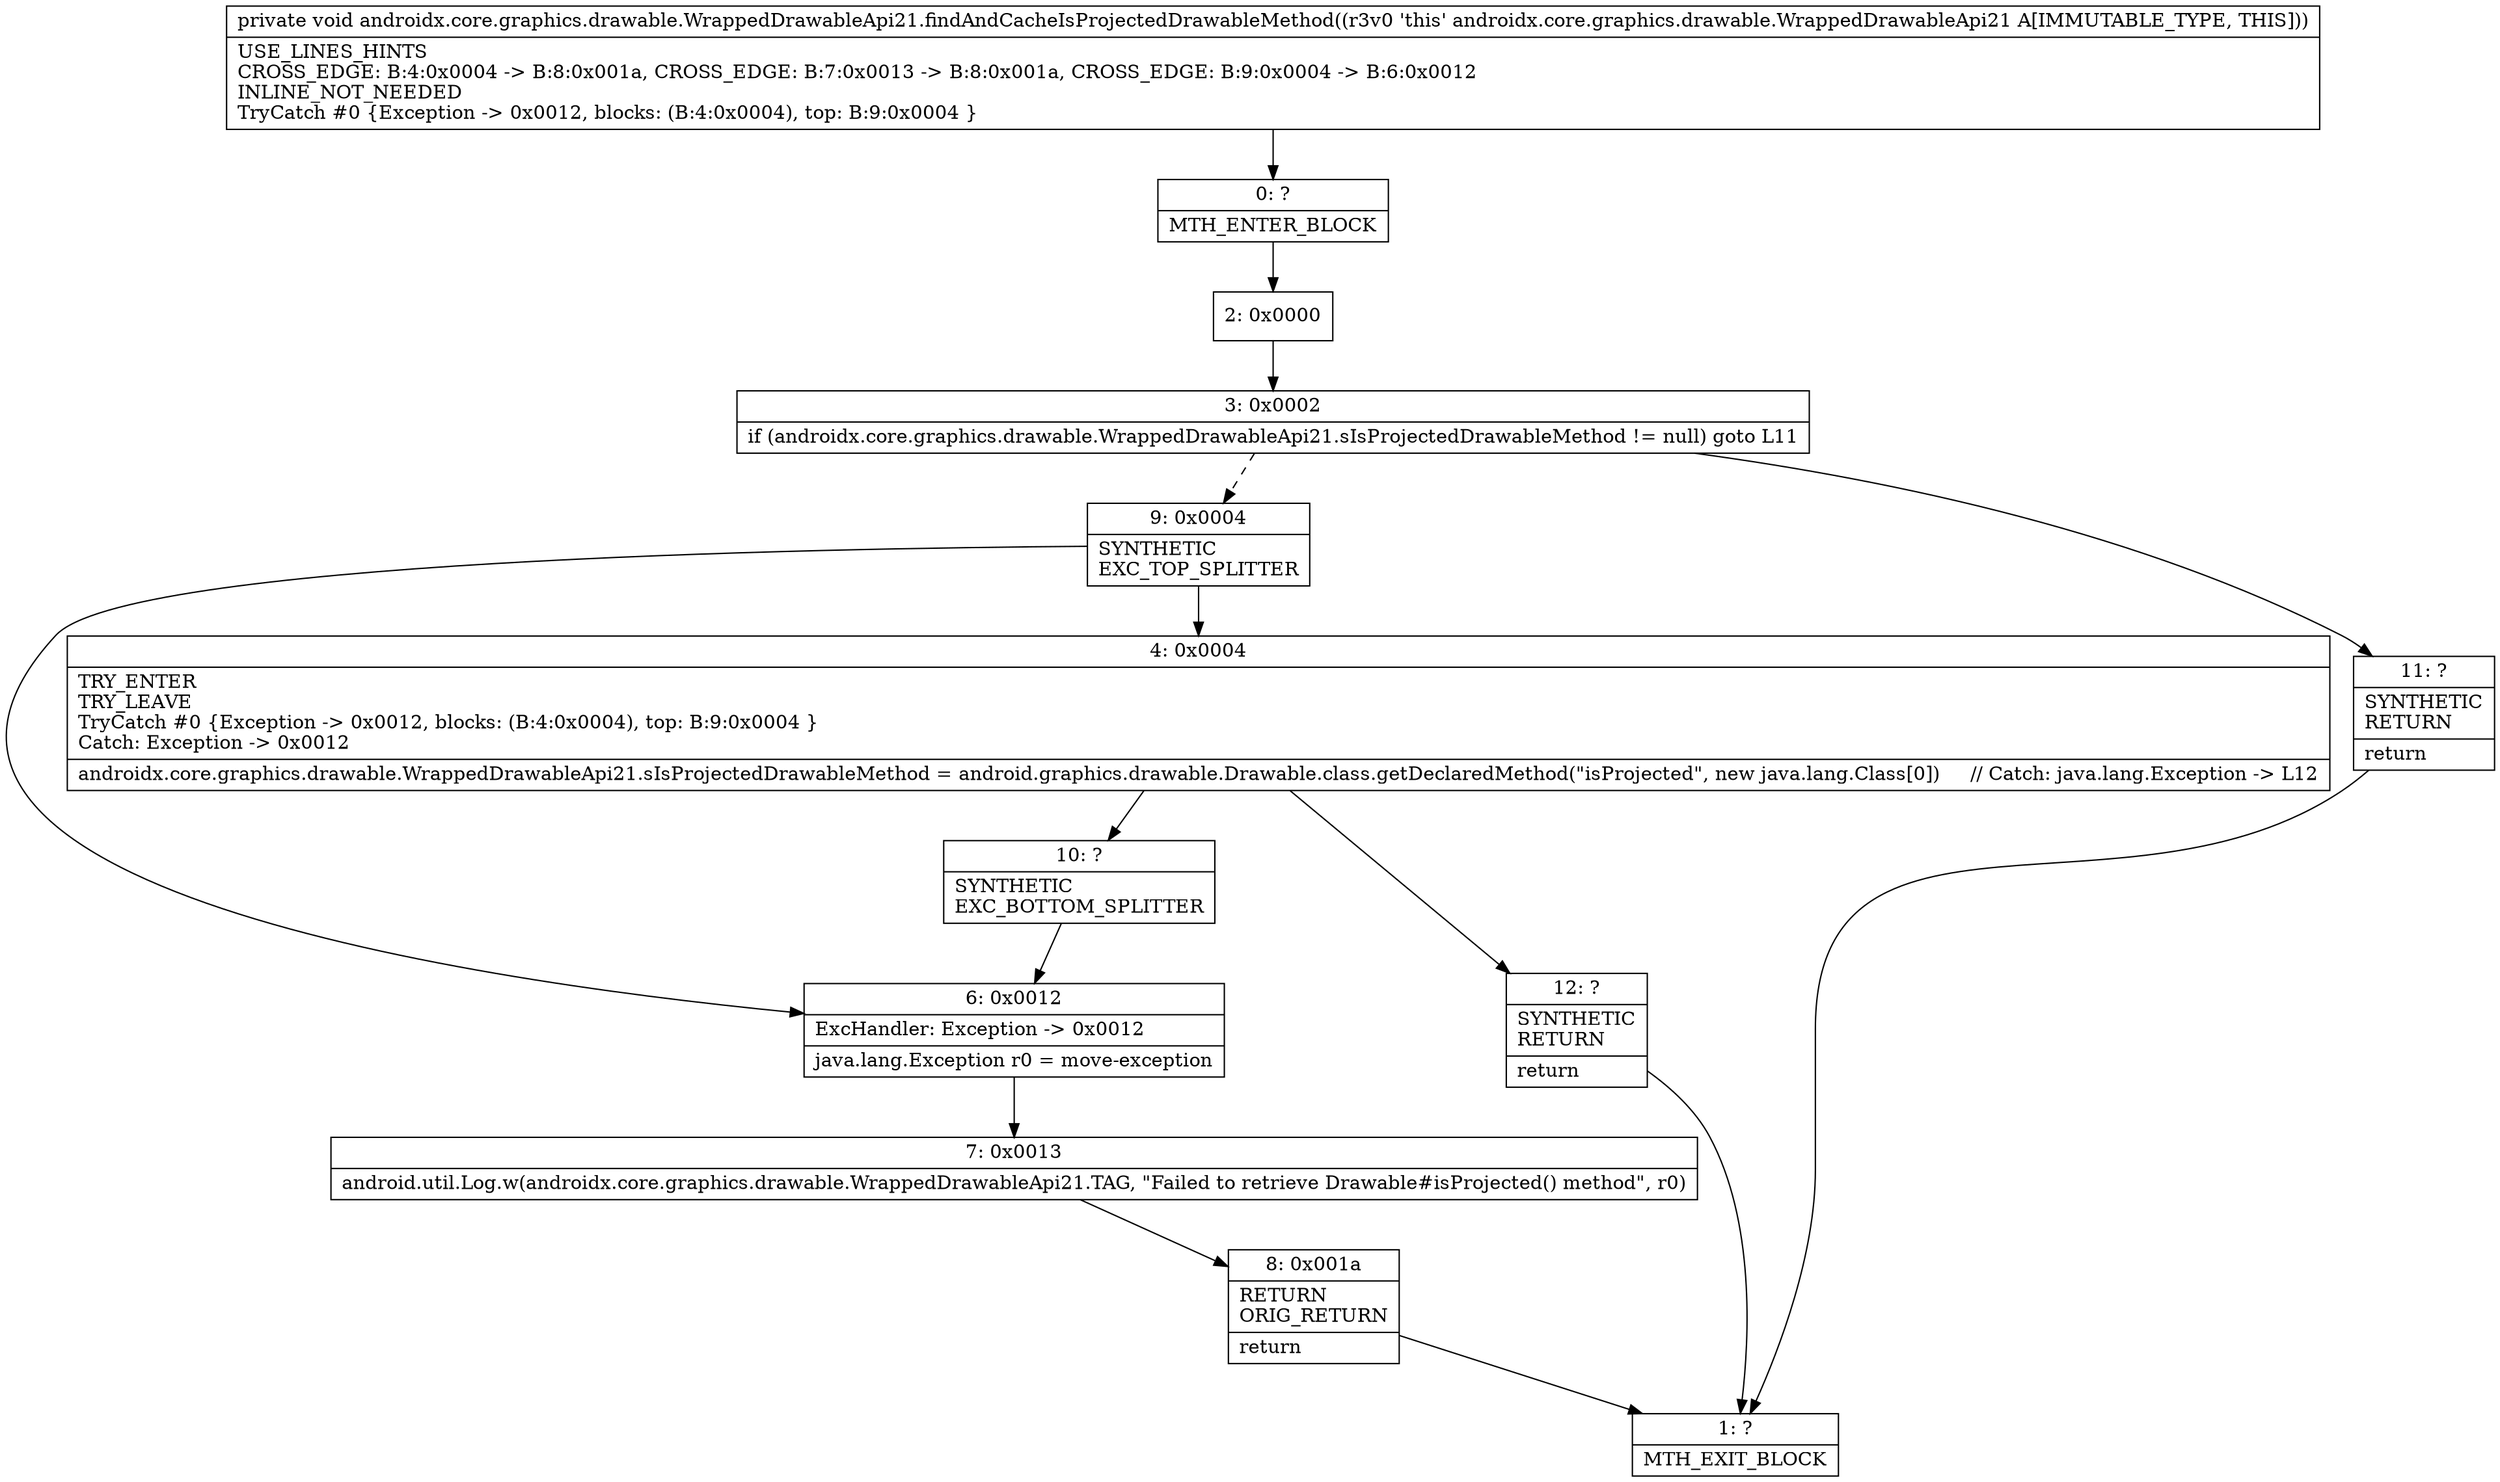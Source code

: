 digraph "CFG forandroidx.core.graphics.drawable.WrappedDrawableApi21.findAndCacheIsProjectedDrawableMethod()V" {
Node_0 [shape=record,label="{0\:\ ?|MTH_ENTER_BLOCK\l}"];
Node_2 [shape=record,label="{2\:\ 0x0000}"];
Node_3 [shape=record,label="{3\:\ 0x0002|if (androidx.core.graphics.drawable.WrappedDrawableApi21.sIsProjectedDrawableMethod != null) goto L11\l}"];
Node_9 [shape=record,label="{9\:\ 0x0004|SYNTHETIC\lEXC_TOP_SPLITTER\l}"];
Node_4 [shape=record,label="{4\:\ 0x0004|TRY_ENTER\lTRY_LEAVE\lTryCatch #0 \{Exception \-\> 0x0012, blocks: (B:4:0x0004), top: B:9:0x0004 \}\lCatch: Exception \-\> 0x0012\l|androidx.core.graphics.drawable.WrappedDrawableApi21.sIsProjectedDrawableMethod = android.graphics.drawable.Drawable.class.getDeclaredMethod(\"isProjected\", new java.lang.Class[0])     \/\/ Catch: java.lang.Exception \-\> L12\l}"];
Node_10 [shape=record,label="{10\:\ ?|SYNTHETIC\lEXC_BOTTOM_SPLITTER\l}"];
Node_12 [shape=record,label="{12\:\ ?|SYNTHETIC\lRETURN\l|return\l}"];
Node_1 [shape=record,label="{1\:\ ?|MTH_EXIT_BLOCK\l}"];
Node_6 [shape=record,label="{6\:\ 0x0012|ExcHandler: Exception \-\> 0x0012\l|java.lang.Exception r0 = move\-exception\l}"];
Node_7 [shape=record,label="{7\:\ 0x0013|android.util.Log.w(androidx.core.graphics.drawable.WrappedDrawableApi21.TAG, \"Failed to retrieve Drawable#isProjected() method\", r0)\l}"];
Node_8 [shape=record,label="{8\:\ 0x001a|RETURN\lORIG_RETURN\l|return\l}"];
Node_11 [shape=record,label="{11\:\ ?|SYNTHETIC\lRETURN\l|return\l}"];
MethodNode[shape=record,label="{private void androidx.core.graphics.drawable.WrappedDrawableApi21.findAndCacheIsProjectedDrawableMethod((r3v0 'this' androidx.core.graphics.drawable.WrappedDrawableApi21 A[IMMUTABLE_TYPE, THIS]))  | USE_LINES_HINTS\lCROSS_EDGE: B:4:0x0004 \-\> B:8:0x001a, CROSS_EDGE: B:7:0x0013 \-\> B:8:0x001a, CROSS_EDGE: B:9:0x0004 \-\> B:6:0x0012\lINLINE_NOT_NEEDED\lTryCatch #0 \{Exception \-\> 0x0012, blocks: (B:4:0x0004), top: B:9:0x0004 \}\l}"];
MethodNode -> Node_0;Node_0 -> Node_2;
Node_2 -> Node_3;
Node_3 -> Node_9[style=dashed];
Node_3 -> Node_11;
Node_9 -> Node_4;
Node_9 -> Node_6;
Node_4 -> Node_10;
Node_4 -> Node_12;
Node_10 -> Node_6;
Node_12 -> Node_1;
Node_6 -> Node_7;
Node_7 -> Node_8;
Node_8 -> Node_1;
Node_11 -> Node_1;
}

